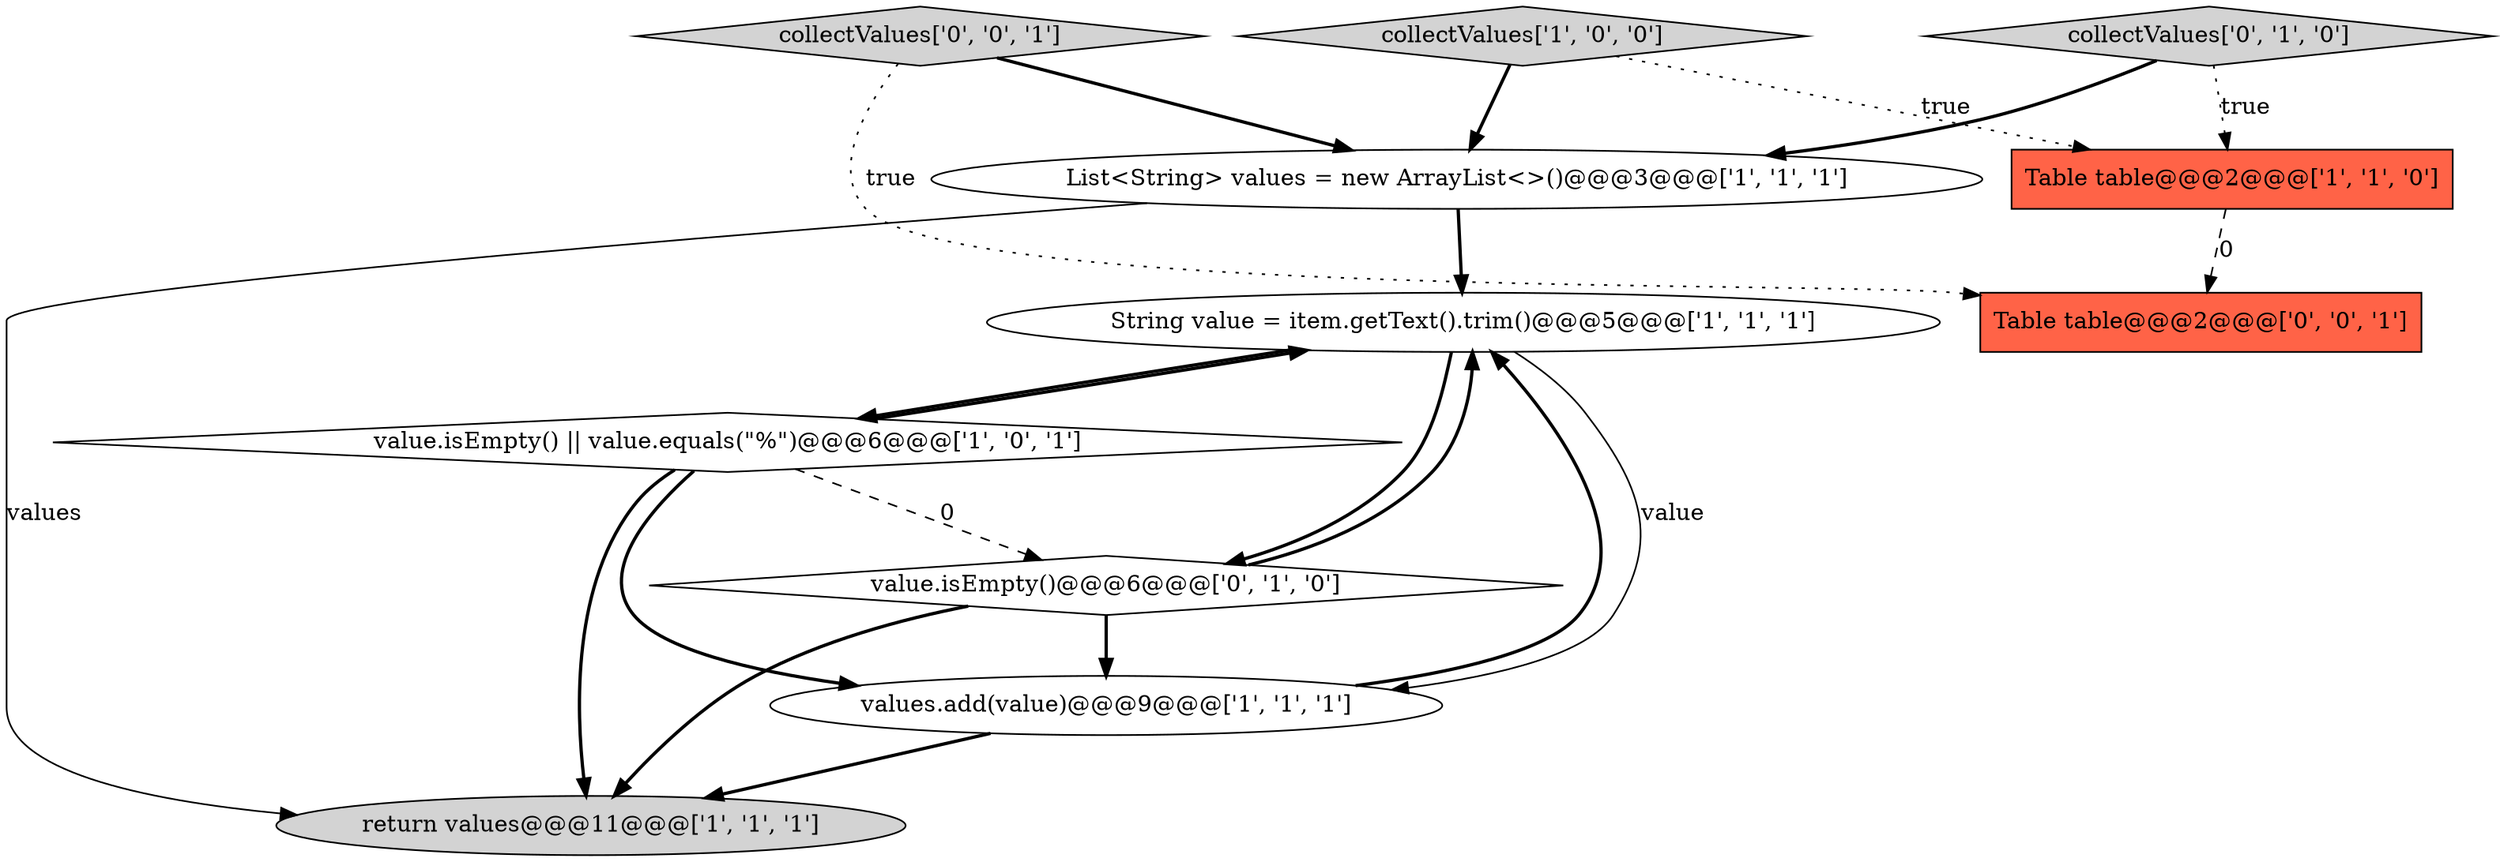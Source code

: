 digraph {
10 [style = filled, label = "collectValues['0', '0', '1']", fillcolor = lightgray, shape = diamond image = "AAA0AAABBB3BBB"];
9 [style = filled, label = "Table table@@@2@@@['0', '0', '1']", fillcolor = tomato, shape = box image = "AAA0AAABBB3BBB"];
1 [style = filled, label = "collectValues['1', '0', '0']", fillcolor = lightgray, shape = diamond image = "AAA0AAABBB1BBB"];
8 [style = filled, label = "value.isEmpty()@@@6@@@['0', '1', '0']", fillcolor = white, shape = diamond image = "AAA1AAABBB2BBB"];
0 [style = filled, label = "List<String> values = new ArrayList<>()@@@3@@@['1', '1', '1']", fillcolor = white, shape = ellipse image = "AAA0AAABBB1BBB"];
6 [style = filled, label = "Table table@@@2@@@['1', '1', '0']", fillcolor = tomato, shape = box image = "AAA0AAABBB1BBB"];
4 [style = filled, label = "String value = item.getText().trim()@@@5@@@['1', '1', '1']", fillcolor = white, shape = ellipse image = "AAA0AAABBB1BBB"];
7 [style = filled, label = "collectValues['0', '1', '0']", fillcolor = lightgray, shape = diamond image = "AAA0AAABBB2BBB"];
2 [style = filled, label = "values.add(value)@@@9@@@['1', '1', '1']", fillcolor = white, shape = ellipse image = "AAA0AAABBB1BBB"];
5 [style = filled, label = "value.isEmpty() || value.equals(\"%\")@@@6@@@['1', '0', '1']", fillcolor = white, shape = diamond image = "AAA0AAABBB1BBB"];
3 [style = filled, label = "return values@@@11@@@['1', '1', '1']", fillcolor = lightgray, shape = ellipse image = "AAA0AAABBB1BBB"];
5->2 [style = bold, label=""];
0->4 [style = bold, label=""];
2->4 [style = bold, label=""];
8->4 [style = bold, label=""];
4->5 [style = bold, label=""];
4->8 [style = bold, label=""];
6->9 [style = dashed, label="0"];
0->3 [style = solid, label="values"];
1->6 [style = dotted, label="true"];
5->4 [style = bold, label=""];
8->3 [style = bold, label=""];
2->3 [style = bold, label=""];
5->8 [style = dashed, label="0"];
8->2 [style = bold, label=""];
7->0 [style = bold, label=""];
5->3 [style = bold, label=""];
4->2 [style = solid, label="value"];
10->9 [style = dotted, label="true"];
10->0 [style = bold, label=""];
1->0 [style = bold, label=""];
7->6 [style = dotted, label="true"];
}
